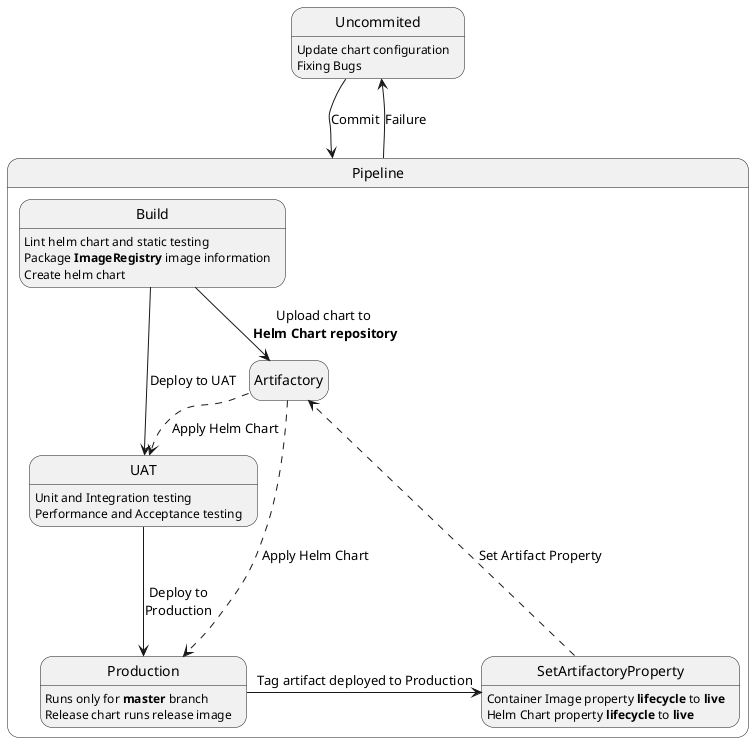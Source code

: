 @startuml
hide empty description

Uncommited: Update chart configuration
Uncommited: Fixing Bugs
Uncommited --> Pipeline: Commit

state Pipeline {

Build: Lint helm chart and static testing
Build: Package **ImageRegistry** image information
Build: Create helm chart

Build -> Artifactory : Upload chart to\n **Helm Chart repository**

Build ---> UAT : Deploy to UAT

Artifactory -[dashed]-> UAT : Apply Helm Chart

UAT: Unit and Integration testing
UAT: Performance and Acceptance testing

UAT ---> Production : Deploy to\nProduction

Artifactory -[dashed]-> Production : Apply Helm Chart

Production: Runs only for **master** branch
Production: Release chart runs release image

Production -> SetArtifactoryProperty: Tag artifact deployed to Production  

SetArtifactoryProperty : Container Image property **lifecycle** to **live**
SetArtifactoryProperty : Helm Chart property **lifecycle** to **live**  

SetArtifactoryProperty -[dashed]-> Artifactory : Set Artifact Property

Pipeline --> Uncommited: Failure
}
@enduml
